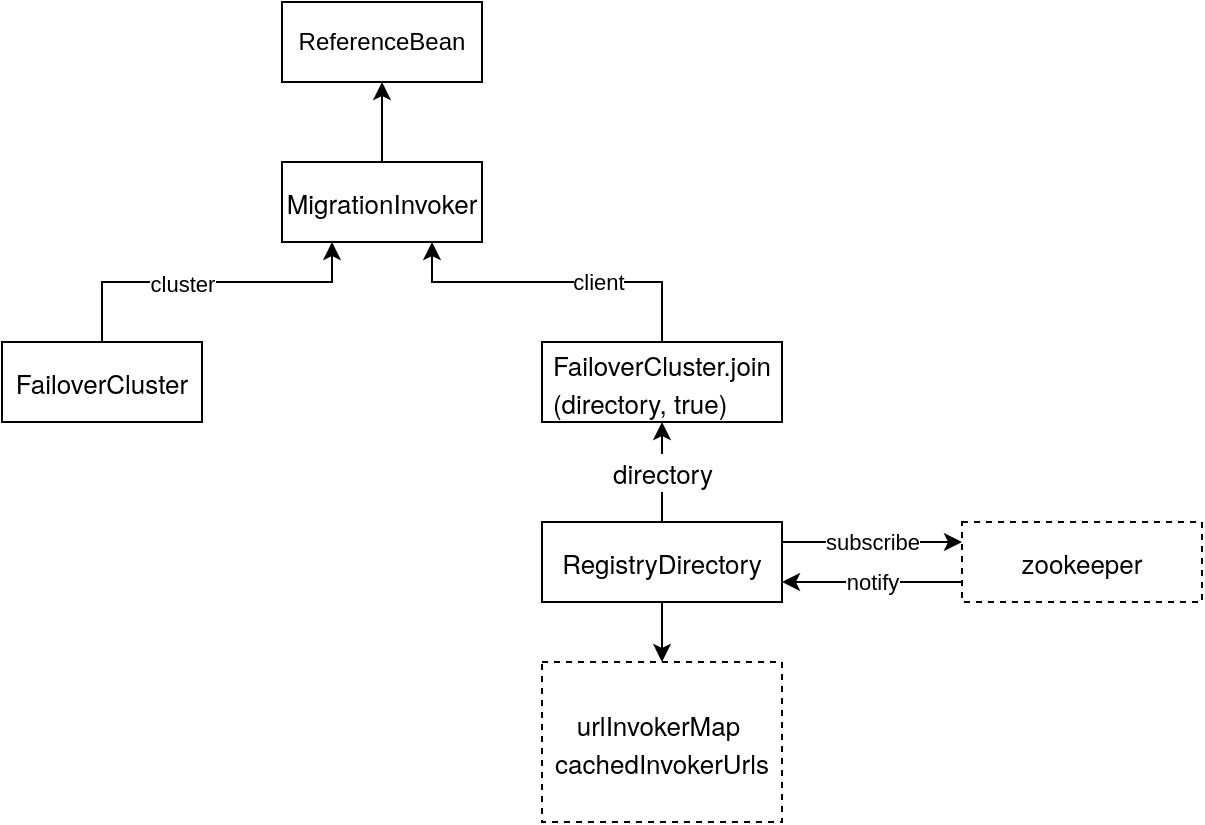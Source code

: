 <mxfile version="21.1.9" type="github">
  <diagram name="第 1 页" id="IyBiYgW33f1mDnw4rDQd">
    <mxGraphModel dx="1434" dy="771" grid="1" gridSize="10" guides="1" tooltips="1" connect="1" arrows="1" fold="1" page="1" pageScale="1" pageWidth="2339" pageHeight="3300" math="0" shadow="0">
      <root>
        <mxCell id="0" />
        <mxCell id="1" parent="0" />
        <mxCell id="GbfZHwRtdLY-5y5b0WRj-3" value="ReferenceBean" style="whiteSpace=wrap;html=1;align=center;" parent="1" vertex="1">
          <mxGeometry x="580" y="130" width="100" height="40" as="geometry" />
        </mxCell>
        <mxCell id="GbfZHwRtdLY-5y5b0WRj-5" style="edgeStyle=orthogonalEdgeStyle;rounded=0;orthogonalLoop=1;jettySize=auto;html=1;exitX=0.5;exitY=0;exitDx=0;exitDy=0;entryX=0.5;entryY=1;entryDx=0;entryDy=0;" parent="1" source="GbfZHwRtdLY-5y5b0WRj-4" target="GbfZHwRtdLY-5y5b0WRj-3" edge="1">
          <mxGeometry relative="1" as="geometry" />
        </mxCell>
        <mxCell id="GbfZHwRtdLY-5y5b0WRj-4" value="&lt;pre style=&quot;color: rgb(171, 178, 191); font-family: &amp;quot;Droid Sans Mono&amp;quot;, monospace; font-size: 12pt;&quot;&gt;&lt;p style=&quot;margin: 0px; font-variant-numeric: normal; font-variant-east-asian: normal; font-variant-alternates: normal; font-kerning: auto; font-optical-sizing: auto; font-feature-settings: normal; font-variation-settings: normal; font-stretch: normal; font-size: 13px; line-height: normal; font-family: &amp;quot;Helvetica Neue&amp;quot;; color: rgb(0, 0, 0); text-align: start;&quot; class=&quot;p1&quot;&gt;MigrationInvoker&lt;/p&gt;&lt;/pre&gt;" style="whiteSpace=wrap;html=1;align=center;" parent="1" vertex="1">
          <mxGeometry x="580" y="210" width="100" height="40" as="geometry" />
        </mxCell>
        <mxCell id="GbfZHwRtdLY-5y5b0WRj-7" style="edgeStyle=orthogonalEdgeStyle;rounded=0;orthogonalLoop=1;jettySize=auto;html=1;exitX=0.5;exitY=0;exitDx=0;exitDy=0;entryX=0.25;entryY=1;entryDx=0;entryDy=0;" parent="1" source="GbfZHwRtdLY-5y5b0WRj-6" target="GbfZHwRtdLY-5y5b0WRj-4" edge="1">
          <mxGeometry relative="1" as="geometry">
            <Array as="points">
              <mxPoint x="490" y="320" />
              <mxPoint x="490" y="270" />
              <mxPoint x="605" y="270" />
            </Array>
          </mxGeometry>
        </mxCell>
        <mxCell id="GbfZHwRtdLY-5y5b0WRj-8" value="cluster" style="edgeLabel;html=1;align=center;verticalAlign=middle;resizable=0;points=[];" parent="GbfZHwRtdLY-5y5b0WRj-7" vertex="1" connectable="0">
          <mxGeometry x="-0.159" y="-1" relative="1" as="geometry">
            <mxPoint x="24" as="offset" />
          </mxGeometry>
        </mxCell>
        <mxCell id="GbfZHwRtdLY-5y5b0WRj-6" value="&lt;pre style=&quot;font-family: &amp;quot;Droid Sans Mono&amp;quot;, monospace; font-size: 12pt;&quot;&gt;&lt;pre style=&quot;font-family: &amp;quot;Droid Sans Mono&amp;quot;, monospace; font-size: 12pt;&quot;&gt;&lt;p style=&quot;margin: 0px; font-variant-numeric: normal; font-variant-east-asian: normal; font-variant-alternates: normal; font-kerning: auto; font-optical-sizing: auto; font-feature-settings: normal; font-variation-settings: normal; font-stretch: normal; font-size: 13px; line-height: normal; font-family: &amp;quot;Helvetica Neue&amp;quot;; text-align: start;&quot; class=&quot;p1&quot;&gt;FailoverCluster&lt;/p&gt;&lt;/pre&gt;&lt;/pre&gt;" style="whiteSpace=wrap;html=1;align=center;" parent="1" vertex="1">
          <mxGeometry x="440" y="300" width="100" height="40" as="geometry" />
        </mxCell>
        <mxCell id="GbfZHwRtdLY-5y5b0WRj-12" value="client" style="edgeStyle=orthogonalEdgeStyle;rounded=0;orthogonalLoop=1;jettySize=auto;html=1;exitX=0.5;exitY=0;exitDx=0;exitDy=0;entryX=0.75;entryY=1;entryDx=0;entryDy=0;" parent="1" source="GbfZHwRtdLY-5y5b0WRj-9" target="GbfZHwRtdLY-5y5b0WRj-4" edge="1">
          <mxGeometry relative="1" as="geometry">
            <Array as="points">
              <mxPoint x="770" y="320" />
              <mxPoint x="770" y="270" />
              <mxPoint x="655" y="270" />
            </Array>
          </mxGeometry>
        </mxCell>
        <mxCell id="GbfZHwRtdLY-5y5b0WRj-9" value="&lt;pre style=&quot;font-family: &amp;quot;Droid Sans Mono&amp;quot;, monospace; font-size: 12pt;&quot;&gt;&lt;pre style=&quot;font-family: &amp;quot;Droid Sans Mono&amp;quot;, monospace; font-size: 12pt;&quot;&gt;&lt;p style=&quot;margin: 0px; font-variant-numeric: normal; font-variant-east-asian: normal; font-variant-alternates: normal; font-kerning: auto; font-optical-sizing: auto; font-feature-settings: normal; font-variation-settings: normal; font-stretch: normal; font-size: 13px; line-height: normal; font-family: &amp;quot;Helvetica Neue&amp;quot;; text-align: start;&quot; class=&quot;p1&quot;&gt;FailoverCluster.join&lt;/p&gt;&lt;p style=&quot;margin: 0px; font-variant-numeric: normal; font-variant-east-asian: normal; font-variant-alternates: normal; font-kerning: auto; font-optical-sizing: auto; font-feature-settings: normal; font-variation-settings: normal; font-stretch: normal; font-size: 13px; line-height: normal; font-family: &amp;quot;Helvetica Neue&amp;quot;; text-align: start;&quot; class=&quot;p1&quot;&gt;(directory, true)&lt;/p&gt;&lt;/pre&gt;&lt;/pre&gt;" style="whiteSpace=wrap;html=1;align=center;" parent="1" vertex="1">
          <mxGeometry x="710" y="300" width="120" height="40" as="geometry" />
        </mxCell>
        <mxCell id="GbfZHwRtdLY-5y5b0WRj-14" value="&lt;p style=&quot;margin: 0px; font-variant-numeric: normal; font-variant-east-asian: normal; font-variant-alternates: normal; font-kerning: auto; font-optical-sizing: auto; font-feature-settings: normal; font-variation-settings: normal; font-stretch: normal; font-size: 13px; line-height: normal; font-family: &amp;quot;Helvetica Neue&amp;quot;; text-align: start;&quot; class=&quot;p1&quot;&gt;directory&lt;/p&gt;" style="edgeStyle=orthogonalEdgeStyle;rounded=0;orthogonalLoop=1;jettySize=auto;html=1;exitX=0.5;exitY=0;exitDx=0;exitDy=0;entryX=0.5;entryY=1;entryDx=0;entryDy=0;" parent="1" source="GbfZHwRtdLY-5y5b0WRj-13" target="GbfZHwRtdLY-5y5b0WRj-9" edge="1">
          <mxGeometry relative="1" as="geometry" />
        </mxCell>
        <mxCell id="GbfZHwRtdLY-5y5b0WRj-16" value="" style="edgeStyle=orthogonalEdgeStyle;rounded=0;orthogonalLoop=1;jettySize=auto;html=1;" parent="1" source="GbfZHwRtdLY-5y5b0WRj-13" edge="1">
          <mxGeometry relative="1" as="geometry">
            <mxPoint x="770" y="460" as="targetPoint" />
          </mxGeometry>
        </mxCell>
        <mxCell id="GbfZHwRtdLY-5y5b0WRj-21" value="subscribe" style="edgeStyle=orthogonalEdgeStyle;rounded=0;orthogonalLoop=1;jettySize=auto;html=1;exitX=1;exitY=0.25;exitDx=0;exitDy=0;entryX=0;entryY=0.25;entryDx=0;entryDy=0;" parent="1" source="GbfZHwRtdLY-5y5b0WRj-13" target="GbfZHwRtdLY-5y5b0WRj-18" edge="1">
          <mxGeometry relative="1" as="geometry" />
        </mxCell>
        <mxCell id="GbfZHwRtdLY-5y5b0WRj-13" value="&lt;pre style=&quot;font-family: &amp;quot;Droid Sans Mono&amp;quot;, monospace; font-size: 12pt;&quot;&gt;&lt;pre style=&quot;font-family: &amp;quot;Droid Sans Mono&amp;quot;, monospace; font-size: 12pt;&quot;&gt;&lt;p style=&quot;margin: 0px; font-variant-numeric: normal; font-variant-east-asian: normal; font-variant-alternates: normal; font-kerning: auto; font-optical-sizing: auto; font-feature-settings: normal; font-variation-settings: normal; font-stretch: normal; font-size: 13px; line-height: normal; font-family: &amp;quot;Helvetica Neue&amp;quot;; text-align: start;&quot; class=&quot;p1&quot;&gt;RegistryDirectory&lt;/p&gt;&lt;/pre&gt;&lt;/pre&gt;" style="whiteSpace=wrap;html=1;align=center;" parent="1" vertex="1">
          <mxGeometry x="710" y="390" width="120" height="40" as="geometry" />
        </mxCell>
        <mxCell id="GbfZHwRtdLY-5y5b0WRj-17" value="&lt;pre style=&quot;font-family: &amp;quot;Droid Sans Mono&amp;quot;, monospace; font-size: 12pt;&quot;&gt;&lt;pre style=&quot;font-family: &amp;quot;Droid Sans Mono&amp;quot;, monospace; font-size: 12pt;&quot;&gt;&lt;p style=&quot;margin: 0px; font-variant-numeric: normal; font-variant-east-asian: normal; font-variant-alternates: normal; font-kerning: auto; font-optical-sizing: auto; font-feature-settings: normal; font-variation-settings: normal; font-stretch: normal; font-size: 13px; line-height: normal; font-family: &amp;quot;Helvetica Neue&amp;quot;; text-align: start;&quot; class=&quot;p1&quot;&gt;   urlInvokerMap&lt;/p&gt;&lt;p style=&quot;margin: 0px; font-variant-numeric: normal; font-variant-east-asian: normal; font-variant-alternates: normal; font-kerning: auto; font-optical-sizing: auto; font-feature-settings: normal; font-variation-settings: normal; font-stretch: normal; font-size: 13px; line-height: normal; font-family: &amp;quot;Helvetica Neue&amp;quot;; text-align: start;&quot; class=&quot;p1&quot;&gt;cachedInvokerUrls&lt;/p&gt;&lt;/pre&gt;&lt;/pre&gt;" style="whiteSpace=wrap;html=1;align=center;dashed=1;" parent="1" vertex="1">
          <mxGeometry x="710" y="460" width="120" height="80" as="geometry" />
        </mxCell>
        <mxCell id="GbfZHwRtdLY-5y5b0WRj-22" value="notify" style="edgeStyle=orthogonalEdgeStyle;rounded=0;orthogonalLoop=1;jettySize=auto;html=1;exitX=0;exitY=0.75;exitDx=0;exitDy=0;entryX=1;entryY=0.75;entryDx=0;entryDy=0;" parent="1" source="GbfZHwRtdLY-5y5b0WRj-18" target="GbfZHwRtdLY-5y5b0WRj-13" edge="1">
          <mxGeometry relative="1" as="geometry" />
        </mxCell>
        <mxCell id="GbfZHwRtdLY-5y5b0WRj-18" value="&lt;pre style=&quot;font-family: &amp;quot;Droid Sans Mono&amp;quot;, monospace; font-size: 12pt;&quot;&gt;&lt;pre style=&quot;font-family: &amp;quot;Droid Sans Mono&amp;quot;, monospace; font-size: 12pt;&quot;&gt;&lt;p style=&quot;margin: 0px; font-variant-numeric: normal; font-variant-east-asian: normal; font-variant-alternates: normal; font-kerning: auto; font-optical-sizing: auto; font-feature-settings: normal; font-variation-settings: normal; font-stretch: normal; font-size: 13px; line-height: normal; font-family: &amp;quot;Helvetica Neue&amp;quot;; text-align: start;&quot; class=&quot;p1&quot;&gt;zookeeper&lt;/p&gt;&lt;/pre&gt;&lt;/pre&gt;" style="whiteSpace=wrap;html=1;align=center;dashed=1;" parent="1" vertex="1">
          <mxGeometry x="920" y="390" width="120" height="40" as="geometry" />
        </mxCell>
      </root>
    </mxGraphModel>
  </diagram>
</mxfile>
